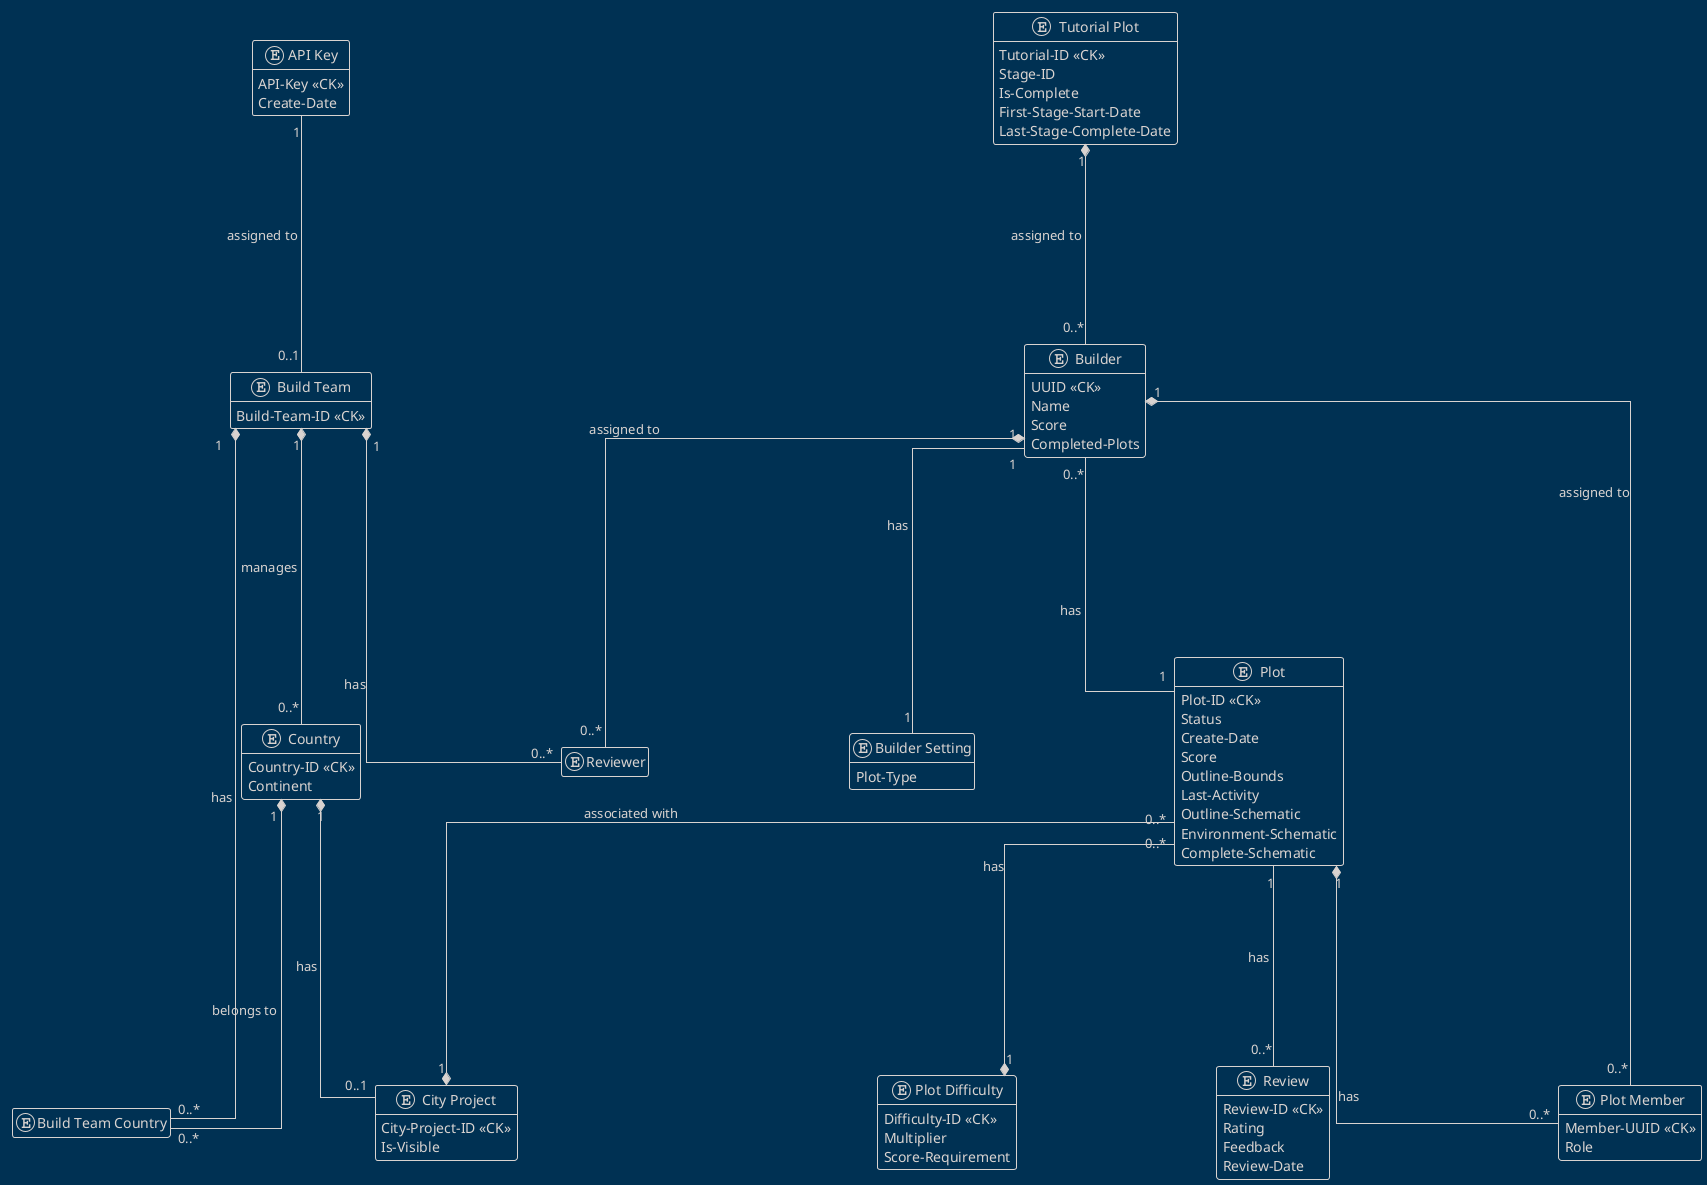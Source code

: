 @startuml
skinparam nodesep 200
skinparam ranksep 200

skinparam linetype ortho

hide empty members
!theme blueprint

entity "API Key" as api_key {
    API-Key <<CK>>
    Create-Date
}

entity "Build Team" as build_team {
    Build-Team-ID <<CK>>
}

entity "Country" as country {
    Country-ID <<CK>>
    Continent
}

entity "City Project" as city_project {
    City-Project-ID <<CK>>
    Is-Visible
}

entity "Build Team Country" as build_team_country {
}

entity "Builder" as builder {
    UUID <<CK>>
    Name
    Score
    Completed-Plots
}

entity "Reviewer" as reviewer {
}

entity "Builder Setting" as builder_setting {
    Plot-Type
}

entity "Plot Difficulty" as plot_difficulty {
    Difficulty-ID <<CK>>
    Multiplier
    Score-Requirement
}

entity "Plot" as plot {
    Plot-ID <<CK>>
    Status
    Create-Date
    Score
    Outline-Bounds
    Last-Activity
    Outline-Schematic
    Environment-Schematic
    Complete-Schematic
}

entity "Tutorial Plot" as tutorial_plot {
    Tutorial-ID <<CK>>
    Stage-ID
    Is-Complete
    First-Stage-Start-Date
    Last-Stage-Complete-Date
}

entity "Plot Member" as plot_member {
    Member-UUID <<CK>>
    Role
}

entity "Review" as review {
    Review-ID <<CK>>
    Rating
    Feedback
    Review-Date
}

api_key "1" -- "0..1" build_team : "assigned to "

build_team "1" *-- "0..*" country : "manages "
build_team "1" *-- "0..*" reviewer : "has"
build_team "1" *-- "0..*" build_team_country : "has "

country "1" *-- "0..*" build_team_country : "belongs to "
country "1" *-- "0..1" city_project : "has "

builder "1" *-- "0..*" reviewer : "assigned to"
builder "1" *-- "0..*" plot_member : "assigned to"
builder "0..*" -- "1" plot : "has "
builder "1" -- "1" builder_setting : "has "

plot "1" *-- "0..*" plot_member : "has"
plot "0..*" --* "1" city_project : "associated with"
plot "0..*" --* "1" plot_difficulty : "has"
plot "1" -- "0..*" review : "has "

tutorial_plot "1" *-- "0..*" builder : "assigned to "
@enduml